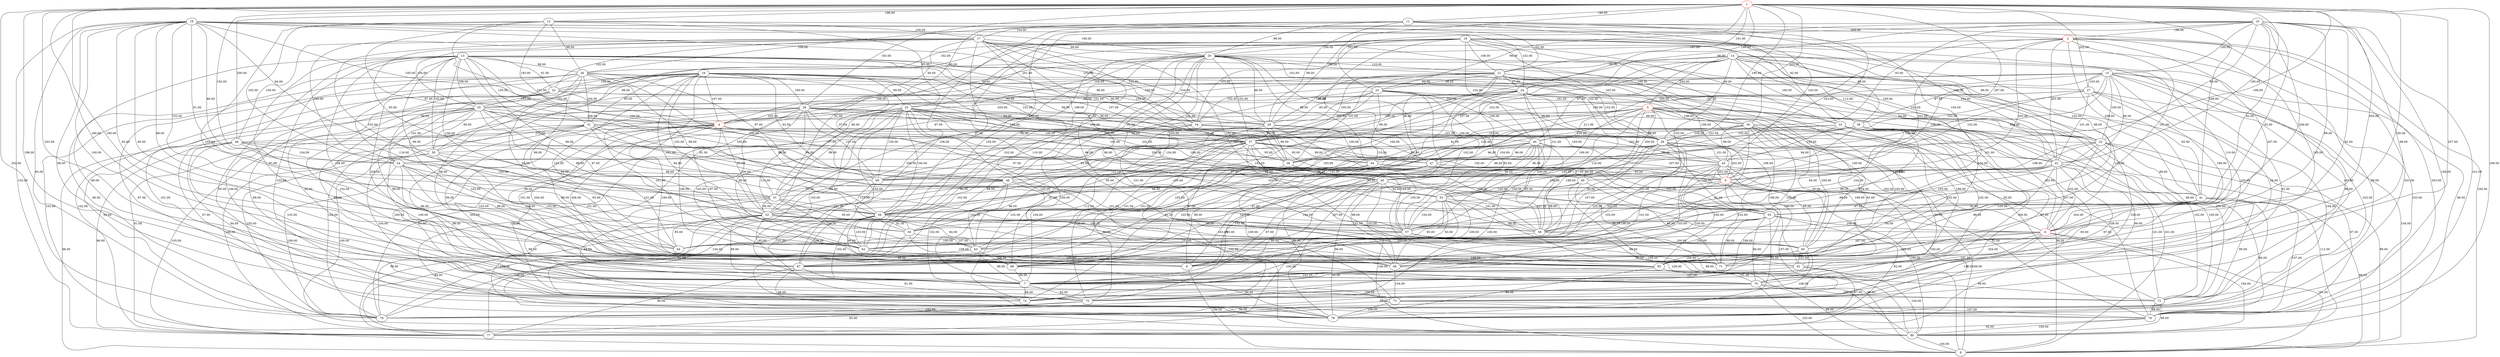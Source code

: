 graph {
6[color=black]
44[color=black]
45[color=black]
46[color=black]
47[color=black]
48[color=black]
49[color=black]
50[color=black]
51[color=black]
52[color=black]
53[color=black]
10[color=black]
54[color=black]
11[color=black]
55[color=black]
12[color=black]
56[color=black]
57[color=black]
13[color=black]
14[color=black]
58[color=black]
15[color=black]
59[color=black]
16[color=black]
17[color=black]
18[color=black]
19[color=black]
1[color=red]
2[color=red]
3[color=red]
4[color=red]
5[color=red]
6[color=red]
7[color=black]
8[color=black]
9[color=black]
60[color=black]
61[color=black]
62[color=black]
63[color=black]
20[color=black]
64[color=black]
21[color=black]
65[color=black]
66[color=black]
22[color=black]
67[color=black]
23[color=black]
24[color=black]
68[color=black]
25[color=black]
69[color=black]
26[color=black]
27[color=black]
28[color=black]
29[color=black]
70[color=black]
71[color=black]
72[color=black]
73[color=black]
30[color=black]
74[color=black]
75[color=black]
31[color=black]
76[color=black]
32[color=black]
33[color=black]
77[color=black]
78[color=black]
34[color=black]
79[color=black]
35[color=black]
36[color=black]
37[color=black]
38[color=black]
39[color=black]
80[color=black]
40[color=black]
41[color=black]
42[color=black]
43[color=black]
11--56[label=102.00]
18--40[label=102.00]
66--72[label=98.00]
41--6[label=204.00]
41--9[label=98.00]
66--73[label=104.00]
3--55[label=196.00]
3--53[label=199.00]
3--57[label=200.00]
3--56[label=193.00]
58--64[label=100.00]
34--39[label=101.00]
18--55[label=98.00]
51--73[label=94.00]
26--31[label=104.00]
51--75[label=98.00]
18--52[label=96.00]
11--45[label=103.00]
18--51[label=91.00]
26--33[label=107.00]
18--50[label=98.00]
27--79[label=104.00]
29--7[label=96.00]
3--40[label=211.00]
18--57[label=103.00]
42--56[label=99.00]
10--15[label=100.00]
53--8[label=93.00]
3--49[label=200.00]
53--7[label=103.00]
11--53[label=104.00]
4--73[label=205.00]
18--21[label=109.00]
18--20[label=100.00]
4--75[label=200.00]
11--33[label=92.00]
27--69[label=104.00]
26--27[label=94.00]
28--7[label=99.00]
42--62[label=97.00]
18--26[label=102.00]
42--58[label=99.00]
50--65[label=102.00]
3--32[label=204.00]
19--65[label=90.00]
3--30[label=198.00]
19--64[label=98.00]
50--64[label=95.00]
28--4[label=205.00]
3--34[label=199.00]
11--43[label=103.00]
19--69[label=88.00]
19--68[label=92.00]
18--33[label=98.00]
4--62[label=197.00]
18--32[label=96.00]
11--29[label=98.00]
17--5[label=199.00]
11--28[label=95.00]
4--66[label=199.00]
42--70[label=96.00]
4--68[label=204.00]
40--7[label=104.00]
12--71[label=101.00]
42--72[label=101.00]
65--7[label=102.00]
40--5[label=207.00]
18--39[label=105.00]
18--36[label=99.00]
42--75[label=97.00]
18--34[label=103.00]
19--74[label=98.00]
42--68[label=88.00]
57--60[label=100.00]
19--77[label=102.00]
50--51[label=94.00]
19--79[label=93.00]
4--52[label=206.00]
16--4[label=197.00]
75--77[label=93.00]
39--5[label=202.00]
10--55[label=92.00]
25--40[label=100.00]
59--79[label=108.00]
19--42[label=100.00]
39--7[label=101.00]
39--6[label=202.00]
50--80[label=100.00]
16--6[label=186.00]
39--8[label=105.00]
25--39[label=96.00]
65--70[label=101.00]
4--40[label=192.00]
4--43[label=201.00]
26--75[label=106.00]
4--44[label=201.00]
26--78[label=97.00]
26--79[label=96.00]
4--46[label=213.00]
4--49[label=200.00]
59--63[label=107.00]
59--65[label=108.00]
10--61[label=98.00]
10--60[label=99.00]
19--51[label=91.00]
25--44[label=99.00]
50--75[label=104.00]
10--58[label=93.00]
25--48[label=100.00]
44--80[label=102.00]
19--50[label=94.00]
75--79[label=102.00]
19--56[label=102.00]
26--80[label=103.00]
43--48[label=103.00]
43--45[label=93.00]
43--65[label=100.00]
26--64[label=91.00]
60--66[label=98.00]
26--68[label=109.00]
43--60[label=95.00]
60--65[label=108.00]
26--69[label=97.00]
10--32[label=89.00]
60--61[label=101.00]
10--30[label=93.00]
1--7[label=203.00]
1--8[label=195.00]
1--5[label=297.00]
1--6[label=305.00]
19--20[label=106.00]
10--26[label=109.00]
10--25[label=99.00]
10--24[label=98.00]
19--24[label=102.00]
43--77[label=100.00]
43--76[label=91.00]
26--53[label=100.00]
60--79[label=108.00]
11--67[label=106.00]
26--56[label=99.00]
65--78[label=99.00]
43--71[label=102.00]
26--59[label=99.00]
60--74[label=107.00]
27--6[label=186.00]
27--9[label=104.00]
27--4[label=205.00]
55--6[label=206.00]
25--29[label=95.00]
19--34[label=103.00]
43--67[label=103.00]
24--35[label=99.00]
16--37[label=101.00]
1--42[label=195.00]
16--31[label=95.00]
1--41[label=208.00]
68--78[label=89.00]
1--49[label=199.00]
25--77[label=107.00]
1--46[label=200.00]
5--67[label=196.00]
52--57[label=96.00]
50--7[label=100.00]
16--28[label=100.00]
21--5[label=199.00]
21--4[label=198.00]
24--48[label=99.00]
24--42[label=106.00]
16--29[label=109.00]
52--59[label=91.00]
16--23[label=99.00]
16--22[label=100.00]
32--5[label=198.00]
32--6[label=202.00]
5--75[label=199.00]
5--78[label=197.00]
1--54[label=192.00]
17--61[label=96.00]
32--9[label=99.00]
52--63[label=94.00]
52--64[label=95.00]
32--7[label=100.00]
45--78[label=98.00]
17--66[label=110.00]
43--5[label=201.00]
16--59[label=101.00]
72--80[label=98.00]
2--65[label=195.00]
10--76[label=101.00]
16--52[label=102.00]
43--7[label=100.00]
62--8[label=100.00]
16--57[label=96.00]
5--80[label=199.00]
16--54[label=89.00]
1--28[label=193.00]
1--27[label=202.00]
44--73[label=109.00]
25--52[label=104.00]
1--25[label=201.00]
44--75[label=99.00]
1--24[label=199.00]
53--68[label=95.00]
1--21[label=191.00]
10--67[label=92.00]
25--57[label=93.00]
2--60[label=207.00]
1--29[label=196.00]
53--80[label=106.00]
2--76[label=203.00]
2--78[label=201.00]
16--42[label=94.00]
1--30[label=203.00]
72--76[label=88.00]
16--45[label=97.00]
44--55[label=102.00]
1--39[label=190.00]
44--63[label=101.00]
25--69[label=94.00]
10--78[label=108.00]
2--47[label=200.00]
67--77[label=90.00]
67--76[label=99.00]
45--53[label=92.00]
2--42[label=201.00]
3--9[label=201.00]
17--35[label=100.00]
17--38[label=90.00]
3--7[label=199.00]
3--4[label=302.00]
39--58[label=90.00]
30--71[label=93.00]
39--57[label=100.00]
2--41[label=209.00]
17--30[label=109.00]
30--74[label=90.00]
39--54[label=99.00]
31--7[label=96.00]
30--76[label=108.00]
31--9[label=105.00]
17--34[label=103.00]
19--4[label=195.00]
19--7[label=100.00]
42--5[label=191.00]
2--53[label=203.00]
19--2[label=200.00]
2--55[label=191.00]
63--7[label=98.00]
42--6[label=207.00]
1--12[label=198.00]
17--28[label=94.00]
1--11[label=196.00]
39--44[label=96.00]
39--43[label=101.00]
2--51[label=202.00]
39--42[label=101.00]
17--20[label=99.00]
17--22[label=102.00]
24--57[label=96.00]
51--62[label=106.00]
18--65[label=110.00]
24--58[label=116.00]
24--59[label=101.00]
45--75[label=99.00]
18--62[label=105.00]
24--53[label=101.00]
2--20[label=197.00]
46--77[label=96.00]
23--51[label=99.00]
3--72[label=200.00]
17--58[label=102.00]
23--45[label=101.00]
52--7[label=99.00]
51--59[label=95.00]
52--78[label=104.00]
52--8[label=95.00]
24--61[label=108.00]
52--79[label=96.00]
17--54[label=100.00]
39--74[label=103.00]
52--74[label=91.00]
45--66[label=103.00]
17--56[label=102.00]
18--77[label=98.00]
73--79[label=99.00]
51--52[label=95.00]
18--74[label=102.00]
45--64[label=107.00]
73--78[label=106.00]
24--64[label=102.00]
51--56[label=101.00]
73--76[label=107.00]
24--67[label=101.00]
3--62[label=199.00]
3--61[label=198.00]
3--60[label=209.00]
18--78[label=99.00]
23--38[label=102.00]
3--65[label=195.00]
17--46[label=100.00]
17--48[label=95.00]
23--37[label=100.00]
23--34[label=93.00]
3--69[label=201.00]
30--60[label=95.00]
45--58[label=101.00]
30--9[label=94.00]
24--72[label=95.00]
17--41[label=102.00]
4--8[label=206.00]
39--63[label=107.00]
30--66[label=103.00]
30--8[label=91.00]
67--75[label=91.00]
54--58[label=101.00]
46--54[label=104.00]
23--70[label=100.00]
14--21[label=85.00]
22--29[label=99.00]
35--8[label=102.00]
23--69[label=100.00]
58--9[label=98.00]
35--5[label=197.00]
23--67[label=98.00]
35--4[label=206.00]
23--65[label=105.00]
38--57[label=105.00]
54--62[label=106.00]
12--4[label=193.00]
54--63[label=101.00]
54--64[label=98.00]
46--9[label=98.00]
30--37[label=102.00]
30--38[label=91.00]
46--7[label=102.00]
30--39[label=105.00]
46--5[label=206.00]
14--38[label=102.00]
7--74[label=98.00]
14--37[label=102.00]
7--75[label=92.00]
14--36[label=100.00]
14--35[label=93.00]
23--61[label=100.00]
23--62[label=99.00]
46--65[label=103.00]
14--32[label=104.00]
23--60[label=95.00]
31--79[label=105.00]
7--73[label=100.00]
14--40[label=87.00]
23--58[label=97.00]
23--56[label=100.00]
46--74[label=94.00]
38--45[label=98.00]
31--80[label=100.00]
15--79[label=103.00]
30--43[label=99.00]
70--9[label=103.00]
15--73[label=96.00]
15--76[label=103.00]
15--75[label=92.00]
70--72[label=101.00]
29--38[label=96.00]
37--38[label=95.00]
22--47[label=99.00]
31--48[label=94.00]
14--42[label=102.00]
70--79[label=99.00]
55--78[label=92.00]
31--53[label=95.00]
31--51[label=94.00]
47--75[label=95.00]
5--9[label=199.00]
47--78[label=99.00]
29--47[label=106.00]
70--80[label=98.00]
55--70[label=96.00]
22--35[label=105.00]
55--71[label=89.00]
55--73[label=95.00]
29--44[label=100.00]
22--39[label=96.00]
14--52[label=104.00]
23--80[label=103.00]
55--66[label=100.00]
31--65[label=99.00]
46--51[label=105.00]
38--65[label=98.00]
45--8[label=103.00]
32--76[label=97.00]
45--7[label=97.00]
37--58[label=100.00]
37--57[label=109.00]
53--55[label=107.00]
45--9[label=106.00]
16--78[label=89.00]
16--77[label=102.00]
22--7[label=95.00]
16--76[label=101.00]
22--70[label=102.00]
15--27[label=103.00]
6--68[label=209.00]
22--75[label=101.00]
15--23[label=100.00]
15--22[label=104.00]
69--78[label=104.00]
47--55[label=102.00]
6--62[label=207.00]
69--75[label=101.00]
37--43[label=110.00]
6--70[label=191.00]
16--69[label=92.00]
37--44[label=99.00]
16--64[label=101.00]
53--66[label=109.00]
16--68[label=98.00]
31--37[label=100.00]
11--9[label=100.00]
31--43[label=103.00]
53--57[label=104.00]
15--37[label=100.00]
15--34[label=102.00]
21--24[label=97.00]
6--9[label=191.00]
15--36[label=97.00]
21--25[label=99.00]
6--73[label=196.00]
47--67[label=91.00]
47--68[label=105.00]
6--71[label=204.00]
15--32[label=100.00]
15--31[label=96.00]
21--29[label=107.00]
6--80[label=194.00]
37--75[label=106.00]
32--54[label=94.00]
54--79[label=109.00]
21--44[label=96.00]
15--49[label=102.00]
1--67[label=190.00]
1--65[label=195.00]
10--2[label=196.00]
15--47[label=102.00]
21--37[label=105.00]
10--4[label=201.00]
21--39[label=102.00]
21--38[label=101.00]
10--6[label=209.00]
15--42[label=98.00]
54--69[label=98.00]
37--63[label=97.00]
44--6[label=199.00]
37--69[label=93.00]
37--68[label=112.00]
37--66[label=97.00]
1--74[label=198.00]
1--70[label=207.00]
47--49[label=99.00]
61--7[label=90.00]
1--79[label=202.00]
1--76[label=199.00]
5--58[label=203.00]
54--70[label=98.00]
32--56[label=94.00]
36--39[label=102.00]
32--58[label=103.00]
21--60[label=100.00]
13--67[label=87.00]
49--9[label=98.00]
56--62[label=103.00]
48--65[label=100.00]
56--60[label=103.00]
21--65[label=108.00]
48--63[label=103.00]
33--77[label=95.00]
36--50[label=101.00]
36--45[label=99.00]
12--17[label=100.00]
20--21[label=110.00]
28--42[label=100.00]
56--58[label=102.00]
13--72[label=103.00]
76--80[label=100.00]
32--41[label=89.00]
13--75[label=99.00]
48--58[label=101.00]
13--78[label=95.00]
48--51[label=95.00]
21--76[label=96.00]
48--52[label=110.00]
20--24[label=102.00]
20--29[label=96.00]
33--71[label=102.00]
36--57[label=104.00]
33--72[label=102.00]
36--59[label=106.00]
33--70[label=105.00]
33--75[label=109.00]
20--32[label=100.00]
28--37[label=104.00]
33--73[label=97.00]
76--77[label=93.00]
15--7[label=94.00]
21--67[label=96.00]
61--80[label=104.00]
28--30[label=99.00]
20--37[label=102.00]
36--72[label=100.00]
20--39[label=102.00]
28--29[label=97.00]
61--78[label=97.00]
56--7[label=102.00]
36--69[label=104.00]
36--64[label=104.00]
20--44[label=98.00]
33--65[label=102.00]
37--5[label=192.00]
14--3[label=204.00]
37--7[label=104.00]
14--8[label=100.00]
48--7[label=102.00]
20--48[label=101.00]
49--80[label=100.00]
33--48[label=96.00]
20--52[label=97.00]
20--51[label=97.00]
20--50[label=102.00]
20--56[label=94.00]
35--41[label=91.00]
8--9[label=106.00]
35--48[label=100.00]
11--17[label=104.00]
13--22[label=91.00]
68--7[label=94.00]
13--26[label=98.00]
42--80[label=113.00]
13--29[label=104.00]
14--69[label=107.00]
80--9[label=100.00]
40--79[label=100.00]
49--71[label=96.00]
27--41[label=95.00]
14--65[label=103.00]
27--42[label=101.00]
29--55[label=97.00]
33--38[label=102.00]
14--73[label=105.00]
14--72[label=103.00]
20--62[label=102.00]
57--71[label=99.00]
55--57[label=96.00]
57--74[label=100.00]
12--54[label=105.00]
20--60[label=102.00]
55--59[label=88.00]
33--43[label=103.00]
33--40[label=98.00]
63--68[label=106.00]
63--67[label=96.00]
35--52[label=99.00]
34--79[label=93.00]
35--50[label=99.00]
11--20[label=98.00]
13--32[label=112.00]
13--31[label=105.00]
13--34[label=96.00]
35--56[label=97.00]
13--35[label=106.00]
13--38[label=107.00]
35--54[label=101.00]
25--3[label=191.00]
13--39[label=101.00]
40--68[label=97.00]
40--63[label=105.00]
12--45[label=97.00]
36--6[label=202.00]
14--80[label=96.00]
20--78[label=98.00]
28--79[label=102.00]
20--77[label=102.00]
40--59[label=98.00]
12--47[label=101.00]
49--53[label=100.00]
34--66[label=100.00]
28--77[label=91.00]
28--71[label=103.00]
49--58[label=99.00]
41--56[label=100.00]
41--55[label=92.00]
47--8[label=89.00]
35--67[label=99.00]
27--28[label=90.00]
13--48[label=100.00]
40--56[label=100.00]
29--70[label=101.00]
40--58[label=95.00]
20--79[label=96.00]
62--71[label=100.00]
24--8[label=93.00]
29--74[label=102.00]
40--53[label=96.00]
28--69[label=107.00]
41--63[label=94.00]
28--66[label=106.00]
34--57[label=101.00]
13--50[label=105.00]
35--70[label=88.00]
13--52[label=100.00]
28--62[label=101.00]
28--63[label=112.00]
56--77[label=94.00]
35--79[label=93.00]
35--78[label=97.00]
13--57[label=99.00]
13--59[label=99.00]
40--45[label=96.00]
40--47[label=96.00]
12--23[label=95.00]
12--21[label=101.00]
12--26[label=98.00]
28--55[label=97.00]
41--72[label=99.00]
13--8[label=108.00]
56--67[label=108.00]
41--78[label=96.00]
56--68[label=99.00]
56--65[label=103.00]
13--62[label=116.00]
34--49[label=95.00]
41--76[label=107.00]
}
